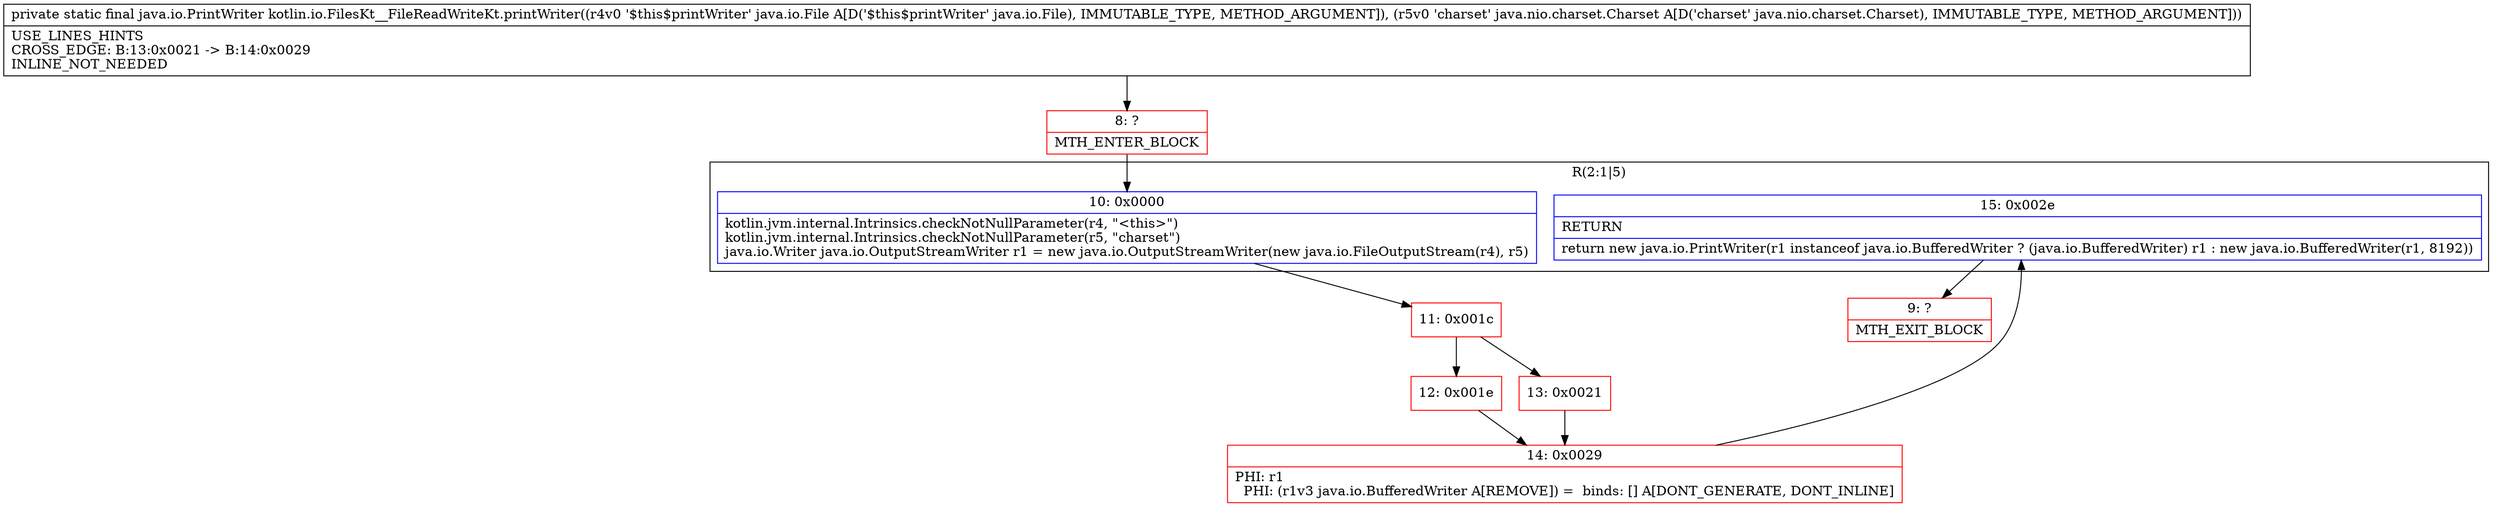 digraph "CFG forkotlin.io.FilesKt__FileReadWriteKt.printWriter(Ljava\/io\/File;Ljava\/nio\/charset\/Charset;)Ljava\/io\/PrintWriter;" {
subgraph cluster_Region_1878869830 {
label = "R(2:1|5)";
node [shape=record,color=blue];
Node_10 [shape=record,label="{10\:\ 0x0000|kotlin.jvm.internal.Intrinsics.checkNotNullParameter(r4, \"\<this\>\")\lkotlin.jvm.internal.Intrinsics.checkNotNullParameter(r5, \"charset\")\ljava.io.Writer java.io.OutputStreamWriter r1 = new java.io.OutputStreamWriter(new java.io.FileOutputStream(r4), r5)\l}"];
Node_15 [shape=record,label="{15\:\ 0x002e|RETURN\l|return new java.io.PrintWriter(r1 instanceof java.io.BufferedWriter ? (java.io.BufferedWriter) r1 : new java.io.BufferedWriter(r1, 8192))\l}"];
}
Node_8 [shape=record,color=red,label="{8\:\ ?|MTH_ENTER_BLOCK\l}"];
Node_11 [shape=record,color=red,label="{11\:\ 0x001c}"];
Node_12 [shape=record,color=red,label="{12\:\ 0x001e}"];
Node_14 [shape=record,color=red,label="{14\:\ 0x0029|PHI: r1 \l  PHI: (r1v3 java.io.BufferedWriter A[REMOVE]) =  binds: [] A[DONT_GENERATE, DONT_INLINE]\l}"];
Node_9 [shape=record,color=red,label="{9\:\ ?|MTH_EXIT_BLOCK\l}"];
Node_13 [shape=record,color=red,label="{13\:\ 0x0021}"];
MethodNode[shape=record,label="{private static final java.io.PrintWriter kotlin.io.FilesKt__FileReadWriteKt.printWriter((r4v0 '$this$printWriter' java.io.File A[D('$this$printWriter' java.io.File), IMMUTABLE_TYPE, METHOD_ARGUMENT]), (r5v0 'charset' java.nio.charset.Charset A[D('charset' java.nio.charset.Charset), IMMUTABLE_TYPE, METHOD_ARGUMENT]))  | USE_LINES_HINTS\lCROSS_EDGE: B:13:0x0021 \-\> B:14:0x0029\lINLINE_NOT_NEEDED\l}"];
MethodNode -> Node_8;Node_10 -> Node_11;
Node_15 -> Node_9;
Node_8 -> Node_10;
Node_11 -> Node_12;
Node_11 -> Node_13;
Node_12 -> Node_14;
Node_14 -> Node_15;
Node_13 -> Node_14;
}


